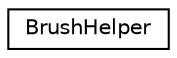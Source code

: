 digraph "Graphical Class Hierarchy"
{
 // LATEX_PDF_SIZE
  edge [fontname="Helvetica",fontsize="10",labelfontname="Helvetica",labelfontsize="10"];
  node [fontname="Helvetica",fontsize="10",shape=record];
  rankdir="LR";
  Node0 [label="BrushHelper",height=0.2,width=0.4,color="black", fillcolor="white", style="filled",URL="$structBrushHelper.html",tooltip=" "];
}

